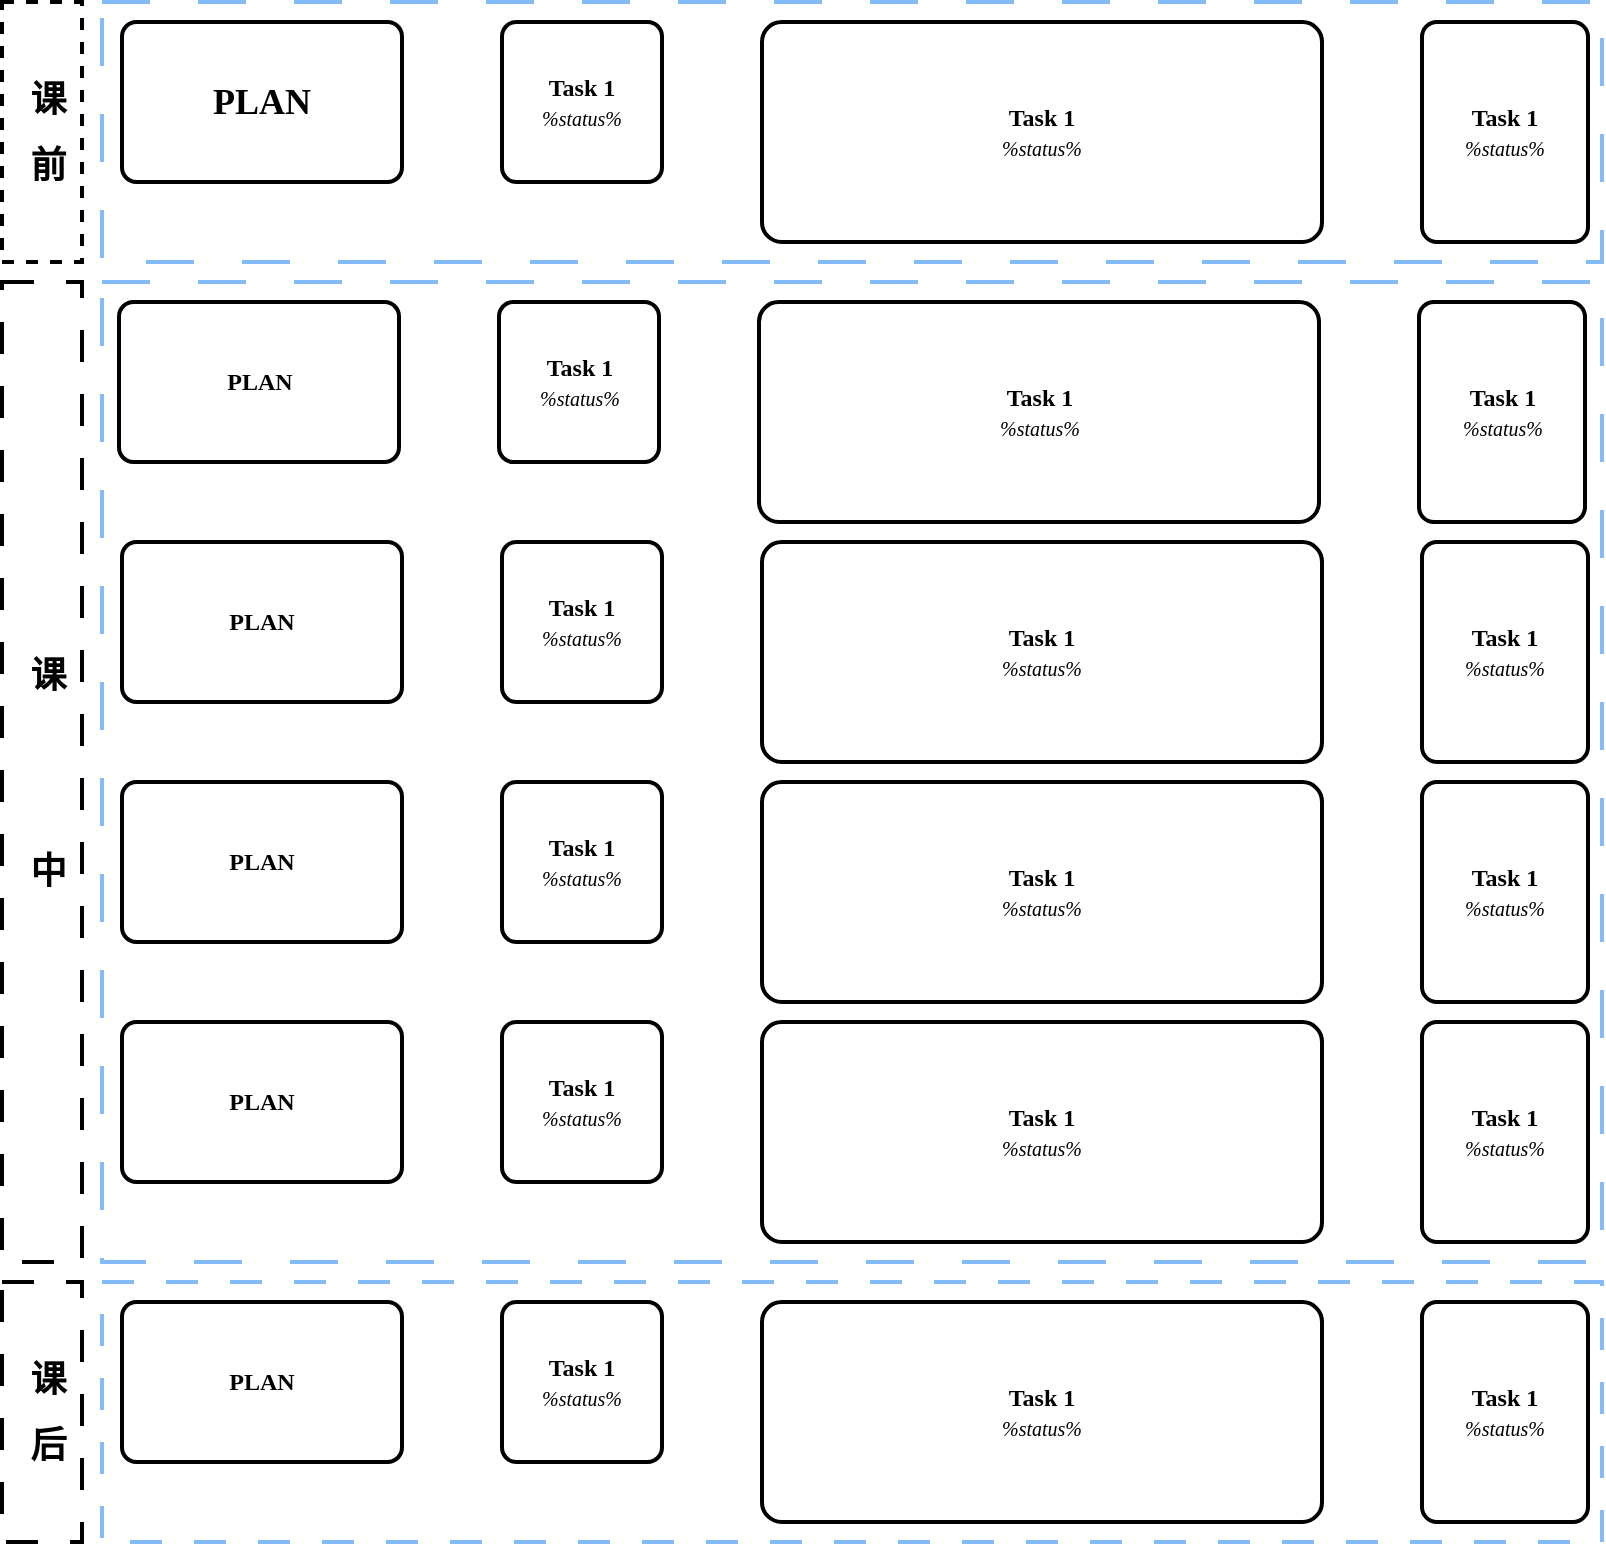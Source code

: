 <mxfile version="26.2.12">
  <diagram id="wFE0QG_FPsp0jaGvCLVb" name="Page-1">
    <mxGraphModel dx="2323" dy="1400" grid="1" gridSize="10" guides="1" tooltips="1" connect="1" arrows="1" fold="1" page="1" pageScale="1" pageWidth="827" pageHeight="1169" math="0" shadow="0">
      <root>
        <mxCell id="0" />
        <mxCell id="1" parent="0" />
        <mxCell id="fXAwwPW5yRZ2gjRMRZ9k-80" value="" style="rounded=0;whiteSpace=wrap;html=1;fillColor=none;dashed=1;dashPattern=12 12;strokeColor=#82BBF8;strokeWidth=2;" vertex="1" parent="1">
          <mxGeometry x="60" y="260" width="750" height="490" as="geometry" />
        </mxCell>
        <mxCell id="fXAwwPW5yRZ2gjRMRZ9k-39" value="" style="rounded=0;whiteSpace=wrap;html=1;fillColor=none;dashed=1;dashPattern=12 12;strokeWidth=2;strokeColor=#82BBF8;" vertex="1" parent="1">
          <mxGeometry x="60" y="120" width="750" height="130" as="geometry" />
        </mxCell>
        <object label="Task 1&lt;br&gt;&lt;span style=&quot;font-weight: normal&quot;&gt;&lt;i&gt;&lt;font style=&quot;font-size: 10px&quot;&gt;%status%&lt;/font&gt;&lt;/i&gt;&lt;/span&gt;" placeholders="1" id="hkX097H8ytjknyGR-P4--31">
          <mxCell style="whiteSpace=wrap;html=1;strokeWidth=2;fillColor=swimlane;fontStyle=1;spacingTop=0;rounded=1;arcSize=9;points=[];fontFamily=Permanent Marker;hachureGap=8;fillWeight=1;shadow=0;" parent="1" vertex="1">
            <mxGeometry x="390" y="130" width="280" height="110" as="geometry" />
          </mxCell>
        </object>
        <object label="Task 1&lt;br&gt;&lt;span style=&quot;font-weight: normal&quot;&gt;&lt;i&gt;&lt;font style=&quot;font-size: 10px&quot;&gt;%status%&lt;/font&gt;&lt;/i&gt;&lt;/span&gt;" placeholders="1" id="fXAwwPW5yRZ2gjRMRZ9k-48">
          <mxCell style="whiteSpace=wrap;html=1;strokeWidth=2;fillColor=swimlane;fontStyle=1;spacingTop=0;rounded=1;arcSize=9;points=[];fontFamily=Permanent Marker;hachureGap=8;fillWeight=1;shadow=0;" vertex="1" parent="1">
            <mxGeometry x="260" y="130" width="80" height="80" as="geometry" />
          </mxCell>
        </object>
        <object label="&lt;font style=&quot;font-size: 18px;&quot;&gt;PLAN&lt;/font&gt;" placeholders="1" id="fXAwwPW5yRZ2gjRMRZ9k-51">
          <mxCell style="whiteSpace=wrap;html=1;strokeWidth=2;fillColor=swimlane;fontStyle=1;spacingTop=0;rounded=1;arcSize=9;points=[];fontFamily=Permanent Marker;hachureGap=8;fillWeight=1;shadow=0;" vertex="1" parent="1">
            <mxGeometry x="70" y="130" width="140" height="80" as="geometry" />
          </mxCell>
        </object>
        <object label="Task 1&lt;br&gt;&lt;span style=&quot;font-weight: normal&quot;&gt;&lt;i&gt;&lt;font style=&quot;font-size: 10px&quot;&gt;%status%&lt;/font&gt;&lt;/i&gt;&lt;/span&gt;" placeholders="1" id="fXAwwPW5yRZ2gjRMRZ9k-52">
          <mxCell style="whiteSpace=wrap;html=1;strokeWidth=2;fillColor=swimlane;fontStyle=1;spacingTop=0;rounded=1;arcSize=9;points=[];fontFamily=Permanent Marker;hachureGap=8;fillWeight=1;shadow=0;" vertex="1" parent="1">
            <mxGeometry x="720" y="130" width="83" height="110" as="geometry" />
          </mxCell>
        </object>
        <mxCell id="fXAwwPW5yRZ2gjRMRZ9k-58" value="" style="group;flipV=1;" vertex="1" connectable="0" parent="1">
          <mxGeometry x="68.5" y="270" width="733" height="110" as="geometry" />
        </mxCell>
        <object label="Task 1&lt;br&gt;&lt;span style=&quot;font-weight: normal&quot;&gt;&lt;i&gt;&lt;font style=&quot;font-size: 10px&quot;&gt;%status%&lt;/font&gt;&lt;/i&gt;&lt;/span&gt;" placeholders="1" id="fXAwwPW5yRZ2gjRMRZ9k-54">
          <mxCell style="whiteSpace=wrap;html=1;strokeWidth=2;fillColor=swimlane;fontStyle=1;spacingTop=0;rounded=1;arcSize=9;points=[];fontFamily=Permanent Marker;hachureGap=8;fillWeight=1;shadow=0;" vertex="1" parent="fXAwwPW5yRZ2gjRMRZ9k-58">
            <mxGeometry x="320" width="280" height="110" as="geometry" />
          </mxCell>
        </object>
        <object label="Task 1&lt;br&gt;&lt;span style=&quot;font-weight: normal&quot;&gt;&lt;i&gt;&lt;font style=&quot;font-size: 10px&quot;&gt;%status%&lt;/font&gt;&lt;/i&gt;&lt;/span&gt;" placeholders="1" id="fXAwwPW5yRZ2gjRMRZ9k-55">
          <mxCell style="whiteSpace=wrap;html=1;strokeWidth=2;fillColor=swimlane;fontStyle=1;spacingTop=0;rounded=1;arcSize=9;points=[];fontFamily=Permanent Marker;hachureGap=8;fillWeight=1;shadow=0;" vertex="1" parent="fXAwwPW5yRZ2gjRMRZ9k-58">
            <mxGeometry x="190" width="80" height="80" as="geometry" />
          </mxCell>
        </object>
        <object label="PLAN" placeholders="1" id="fXAwwPW5yRZ2gjRMRZ9k-56">
          <mxCell style="whiteSpace=wrap;html=1;strokeWidth=2;fillColor=swimlane;fontStyle=1;spacingTop=0;rounded=1;arcSize=9;points=[];fontFamily=Permanent Marker;hachureGap=8;fillWeight=1;shadow=0;" vertex="1" parent="fXAwwPW5yRZ2gjRMRZ9k-58">
            <mxGeometry width="140" height="80" as="geometry" />
          </mxCell>
        </object>
        <object label="Task 1&lt;br&gt;&lt;span style=&quot;font-weight: normal&quot;&gt;&lt;i&gt;&lt;font style=&quot;font-size: 10px&quot;&gt;%status%&lt;/font&gt;&lt;/i&gt;&lt;/span&gt;" placeholders="1" id="fXAwwPW5yRZ2gjRMRZ9k-57">
          <mxCell style="whiteSpace=wrap;html=1;strokeWidth=2;fillColor=swimlane;fontStyle=1;spacingTop=0;rounded=1;arcSize=9;points=[];fontFamily=Permanent Marker;hachureGap=8;fillWeight=1;shadow=0;" vertex="1" parent="fXAwwPW5yRZ2gjRMRZ9k-58">
            <mxGeometry x="650" width="83" height="110" as="geometry" />
          </mxCell>
        </object>
        <mxCell id="fXAwwPW5yRZ2gjRMRZ9k-64" value="" style="group;flipV=1;" vertex="1" connectable="0" parent="1">
          <mxGeometry x="70" y="510" width="733" height="110" as="geometry" />
        </mxCell>
        <object label="Task 1&lt;br&gt;&lt;span style=&quot;font-weight: normal&quot;&gt;&lt;i&gt;&lt;font style=&quot;font-size: 10px&quot;&gt;%status%&lt;/font&gt;&lt;/i&gt;&lt;/span&gt;" placeholders="1" id="fXAwwPW5yRZ2gjRMRZ9k-65">
          <mxCell style="whiteSpace=wrap;html=1;strokeWidth=2;fillColor=swimlane;fontStyle=1;spacingTop=0;rounded=1;arcSize=9;points=[];fontFamily=Permanent Marker;hachureGap=8;fillWeight=1;shadow=0;" vertex="1" parent="fXAwwPW5yRZ2gjRMRZ9k-64">
            <mxGeometry x="320" width="280" height="110" as="geometry" />
          </mxCell>
        </object>
        <object label="Task 1&lt;br&gt;&lt;span style=&quot;font-weight: normal&quot;&gt;&lt;i&gt;&lt;font style=&quot;font-size: 10px&quot;&gt;%status%&lt;/font&gt;&lt;/i&gt;&lt;/span&gt;" placeholders="1" id="fXAwwPW5yRZ2gjRMRZ9k-66">
          <mxCell style="whiteSpace=wrap;html=1;strokeWidth=2;fillColor=swimlane;fontStyle=1;spacingTop=0;rounded=1;arcSize=9;points=[];fontFamily=Permanent Marker;hachureGap=8;fillWeight=1;shadow=0;" vertex="1" parent="fXAwwPW5yRZ2gjRMRZ9k-64">
            <mxGeometry x="190" width="80" height="80" as="geometry" />
          </mxCell>
        </object>
        <object label="PLAN" placeholders="1" id="fXAwwPW5yRZ2gjRMRZ9k-67">
          <mxCell style="whiteSpace=wrap;html=1;strokeWidth=2;fillColor=swimlane;fontStyle=1;spacingTop=0;rounded=1;arcSize=9;points=[];fontFamily=Permanent Marker;hachureGap=8;fillWeight=1;shadow=0;" vertex="1" parent="fXAwwPW5yRZ2gjRMRZ9k-64">
            <mxGeometry width="140" height="80" as="geometry" />
          </mxCell>
        </object>
        <object label="Task 1&lt;br&gt;&lt;span style=&quot;font-weight: normal&quot;&gt;&lt;i&gt;&lt;font style=&quot;font-size: 10px&quot;&gt;%status%&lt;/font&gt;&lt;/i&gt;&lt;/span&gt;" placeholders="1" id="fXAwwPW5yRZ2gjRMRZ9k-68">
          <mxCell style="whiteSpace=wrap;html=1;strokeWidth=2;fillColor=swimlane;fontStyle=1;spacingTop=0;rounded=1;arcSize=9;points=[];fontFamily=Permanent Marker;hachureGap=8;fillWeight=1;shadow=0;" vertex="1" parent="fXAwwPW5yRZ2gjRMRZ9k-64">
            <mxGeometry x="650" width="83" height="110" as="geometry" />
          </mxCell>
        </object>
        <mxCell id="fXAwwPW5yRZ2gjRMRZ9k-69" value="" style="group;flipV=1;" vertex="1" connectable="0" parent="1">
          <mxGeometry x="70" y="630" width="733" height="110" as="geometry" />
        </mxCell>
        <object label="Task 1&lt;br&gt;&lt;span style=&quot;font-weight: normal&quot;&gt;&lt;i&gt;&lt;font style=&quot;font-size: 10px&quot;&gt;%status%&lt;/font&gt;&lt;/i&gt;&lt;/span&gt;" placeholders="1" id="fXAwwPW5yRZ2gjRMRZ9k-70">
          <mxCell style="whiteSpace=wrap;html=1;strokeWidth=2;fillColor=swimlane;fontStyle=1;spacingTop=0;rounded=1;arcSize=9;points=[];fontFamily=Permanent Marker;hachureGap=8;fillWeight=1;shadow=0;" vertex="1" parent="fXAwwPW5yRZ2gjRMRZ9k-69">
            <mxGeometry x="320" width="280" height="110" as="geometry" />
          </mxCell>
        </object>
        <object label="Task 1&lt;br&gt;&lt;span style=&quot;font-weight: normal&quot;&gt;&lt;i&gt;&lt;font style=&quot;font-size: 10px&quot;&gt;%status%&lt;/font&gt;&lt;/i&gt;&lt;/span&gt;" placeholders="1" id="fXAwwPW5yRZ2gjRMRZ9k-71">
          <mxCell style="whiteSpace=wrap;html=1;strokeWidth=2;fillColor=swimlane;fontStyle=1;spacingTop=0;rounded=1;arcSize=9;points=[];fontFamily=Permanent Marker;hachureGap=8;fillWeight=1;shadow=0;" vertex="1" parent="fXAwwPW5yRZ2gjRMRZ9k-69">
            <mxGeometry x="190" width="80" height="80" as="geometry" />
          </mxCell>
        </object>
        <object label="PLAN" placeholders="1" id="fXAwwPW5yRZ2gjRMRZ9k-72">
          <mxCell style="whiteSpace=wrap;html=1;strokeWidth=2;fillColor=swimlane;fontStyle=1;spacingTop=0;rounded=1;arcSize=9;points=[];fontFamily=Permanent Marker;hachureGap=8;fillWeight=1;shadow=0;" vertex="1" parent="fXAwwPW5yRZ2gjRMRZ9k-69">
            <mxGeometry width="140" height="80" as="geometry" />
          </mxCell>
        </object>
        <object label="Task 1&lt;br&gt;&lt;span style=&quot;font-weight: normal&quot;&gt;&lt;i&gt;&lt;font style=&quot;font-size: 10px&quot;&gt;%status%&lt;/font&gt;&lt;/i&gt;&lt;/span&gt;" placeholders="1" id="fXAwwPW5yRZ2gjRMRZ9k-73">
          <mxCell style="whiteSpace=wrap;html=1;strokeWidth=2;fillColor=swimlane;fontStyle=1;spacingTop=0;rounded=1;arcSize=9;points=[];fontFamily=Permanent Marker;hachureGap=8;fillWeight=1;shadow=0;" vertex="1" parent="fXAwwPW5yRZ2gjRMRZ9k-69">
            <mxGeometry x="650" width="83" height="110" as="geometry" />
          </mxCell>
        </object>
        <mxCell id="fXAwwPW5yRZ2gjRMRZ9k-75" value="" style="group;flipV=1;" vertex="1" connectable="0" parent="1">
          <mxGeometry x="70" y="390" width="733" height="110" as="geometry" />
        </mxCell>
        <object label="Task 1&lt;br&gt;&lt;span style=&quot;font-weight: normal&quot;&gt;&lt;i&gt;&lt;font style=&quot;font-size: 10px&quot;&gt;%status%&lt;/font&gt;&lt;/i&gt;&lt;/span&gt;" placeholders="1" id="fXAwwPW5yRZ2gjRMRZ9k-76">
          <mxCell style="whiteSpace=wrap;html=1;strokeWidth=2;fillColor=swimlane;fontStyle=1;spacingTop=0;rounded=1;arcSize=9;points=[];fontFamily=Permanent Marker;hachureGap=8;fillWeight=1;shadow=0;" vertex="1" parent="fXAwwPW5yRZ2gjRMRZ9k-75">
            <mxGeometry x="320" width="280" height="110" as="geometry" />
          </mxCell>
        </object>
        <object label="Task 1&lt;br&gt;&lt;span style=&quot;font-weight: normal&quot;&gt;&lt;i&gt;&lt;font style=&quot;font-size: 10px&quot;&gt;%status%&lt;/font&gt;&lt;/i&gt;&lt;/span&gt;" placeholders="1" id="fXAwwPW5yRZ2gjRMRZ9k-77">
          <mxCell style="whiteSpace=wrap;html=1;strokeWidth=2;fillColor=swimlane;fontStyle=1;spacingTop=0;rounded=1;arcSize=9;points=[];fontFamily=Permanent Marker;hachureGap=8;fillWeight=1;shadow=0;" vertex="1" parent="fXAwwPW5yRZ2gjRMRZ9k-75">
            <mxGeometry x="190" width="80" height="80" as="geometry" />
          </mxCell>
        </object>
        <object label="PLAN" placeholders="1" id="fXAwwPW5yRZ2gjRMRZ9k-78">
          <mxCell style="whiteSpace=wrap;html=1;strokeWidth=2;fillColor=swimlane;fontStyle=1;spacingTop=0;rounded=1;arcSize=9;points=[];fontFamily=Permanent Marker;hachureGap=8;fillWeight=1;shadow=0;" vertex="1" parent="fXAwwPW5yRZ2gjRMRZ9k-75">
            <mxGeometry width="140" height="80" as="geometry" />
          </mxCell>
        </object>
        <object label="Task 1&lt;br&gt;&lt;span style=&quot;font-weight: normal&quot;&gt;&lt;i&gt;&lt;font style=&quot;font-size: 10px&quot;&gt;%status%&lt;/font&gt;&lt;/i&gt;&lt;/span&gt;" placeholders="1" id="fXAwwPW5yRZ2gjRMRZ9k-79">
          <mxCell style="whiteSpace=wrap;html=1;strokeWidth=2;fillColor=swimlane;fontStyle=1;spacingTop=0;rounded=1;arcSize=9;points=[];fontFamily=Permanent Marker;hachureGap=8;fillWeight=1;shadow=0;" vertex="1" parent="fXAwwPW5yRZ2gjRMRZ9k-75">
            <mxGeometry x="650" width="83" height="110" as="geometry" />
          </mxCell>
        </object>
        <mxCell id="fXAwwPW5yRZ2gjRMRZ9k-81" value="" style="rounded=0;whiteSpace=wrap;html=1;fillColor=none;dashed=1;dashPattern=8 8;strokeWidth=2;shadow=0;glass=0;strokeColor=light-dark(#82bbf8, #ededed);" vertex="1" parent="1">
          <mxGeometry x="60" y="760" width="750" height="130" as="geometry" />
        </mxCell>
        <object label="Task 1&lt;br&gt;&lt;span style=&quot;font-weight: normal&quot;&gt;&lt;i&gt;&lt;font style=&quot;font-size: 10px&quot;&gt;%status%&lt;/font&gt;&lt;/i&gt;&lt;/span&gt;" placeholders="1" id="fXAwwPW5yRZ2gjRMRZ9k-82">
          <mxCell style="whiteSpace=wrap;html=1;strokeWidth=2;fillColor=swimlane;fontStyle=1;spacingTop=0;rounded=1;arcSize=9;points=[];fontFamily=Permanent Marker;hachureGap=8;fillWeight=1;shadow=0;" vertex="1" parent="1">
            <mxGeometry x="390" y="770" width="280" height="110" as="geometry" />
          </mxCell>
        </object>
        <object label="Task 1&lt;br&gt;&lt;span style=&quot;font-weight: normal&quot;&gt;&lt;i&gt;&lt;font style=&quot;font-size: 10px&quot;&gt;%status%&lt;/font&gt;&lt;/i&gt;&lt;/span&gt;" placeholders="1" id="fXAwwPW5yRZ2gjRMRZ9k-83">
          <mxCell style="whiteSpace=wrap;html=1;strokeWidth=2;fillColor=swimlane;fontStyle=1;spacingTop=0;rounded=1;arcSize=9;points=[];fontFamily=Permanent Marker;hachureGap=8;fillWeight=1;shadow=0;" vertex="1" parent="1">
            <mxGeometry x="260" y="770" width="80" height="80" as="geometry" />
          </mxCell>
        </object>
        <object label="PLAN" placeholders="1" id="fXAwwPW5yRZ2gjRMRZ9k-84">
          <mxCell style="whiteSpace=wrap;html=1;strokeWidth=2;fillColor=swimlane;fontStyle=1;spacingTop=0;rounded=1;arcSize=9;points=[];fontFamily=Permanent Marker;hachureGap=8;fillWeight=1;shadow=0;" vertex="1" parent="1">
            <mxGeometry x="70" y="770" width="140" height="80" as="geometry" />
          </mxCell>
        </object>
        <object label="Task 1&lt;br&gt;&lt;span style=&quot;font-weight: normal&quot;&gt;&lt;i&gt;&lt;font style=&quot;font-size: 10px&quot;&gt;%status%&lt;/font&gt;&lt;/i&gt;&lt;/span&gt;" placeholders="1" id="fXAwwPW5yRZ2gjRMRZ9k-85">
          <mxCell style="whiteSpace=wrap;html=1;strokeWidth=2;fillColor=swimlane;fontStyle=1;spacingTop=0;rounded=1;arcSize=9;points=[];fontFamily=Permanent Marker;hachureGap=8;fillWeight=1;shadow=0;" vertex="1" parent="1">
            <mxGeometry x="720" y="770" width="83" height="110" as="geometry" />
          </mxCell>
        </object>
        <mxCell id="fXAwwPW5yRZ2gjRMRZ9k-86" value="课&amp;nbsp; &amp;nbsp;前" style="text;html=1;align=center;verticalAlign=middle;whiteSpace=wrap;rounded=0;textDirection=vertical-rl;fontSize=18;fontStyle=1;labelBackgroundColor=none;labelBorderColor=none;strokeColor=default;dashed=1;strokeWidth=2;" vertex="1" parent="1">
          <mxGeometry x="10" y="120" width="40" height="130" as="geometry" />
        </mxCell>
        <mxCell id="fXAwwPW5yRZ2gjRMRZ9k-87" value="课&amp;nbsp; &amp;nbsp; &amp;nbsp; &amp;nbsp; &amp;nbsp; &amp;nbsp; &amp;nbsp; &amp;nbsp; 中" style="text;html=1;align=center;verticalAlign=middle;whiteSpace=wrap;rounded=0;textDirection=vertical-rl;fontSize=18;fontStyle=1;labelBackgroundColor=none;labelBorderColor=none;strokeColor=default;dashed=1;dashPattern=8 8;strokeWidth=2;" vertex="1" parent="1">
          <mxGeometry x="10" y="260" width="40" height="490" as="geometry" />
        </mxCell>
        <mxCell id="fXAwwPW5yRZ2gjRMRZ9k-88" value="课&amp;nbsp; &amp;nbsp;后" style="text;html=1;align=center;verticalAlign=middle;whiteSpace=wrap;rounded=0;textDirection=vertical-rl;fontSize=18;fontStyle=1;labelBackgroundColor=none;labelBorderColor=none;strokeColor=default;dashed=1;dashPattern=8 8;strokeWidth=2;" vertex="1" parent="1">
          <mxGeometry x="10" y="760" width="40" height="130" as="geometry" />
        </mxCell>
      </root>
    </mxGraphModel>
  </diagram>
</mxfile>
